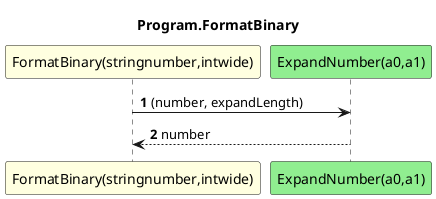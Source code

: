 @startuml Program.FormatBinary
title Program.FormatBinary
participant "FormatBinary(stringnumber,intwide)" as FormatBinary_p0_p1 #LightYellow
participant "ExpandNumber(a0,a1)" as ExpandNumber_a0_a1 #LightGreen
autonumber
FormatBinary_p0_p1 -> ExpandNumber_a0_a1 : (number, expandLength)
ExpandNumber_a0_a1 --> FormatBinary_p0_p1 : number
@enduml
